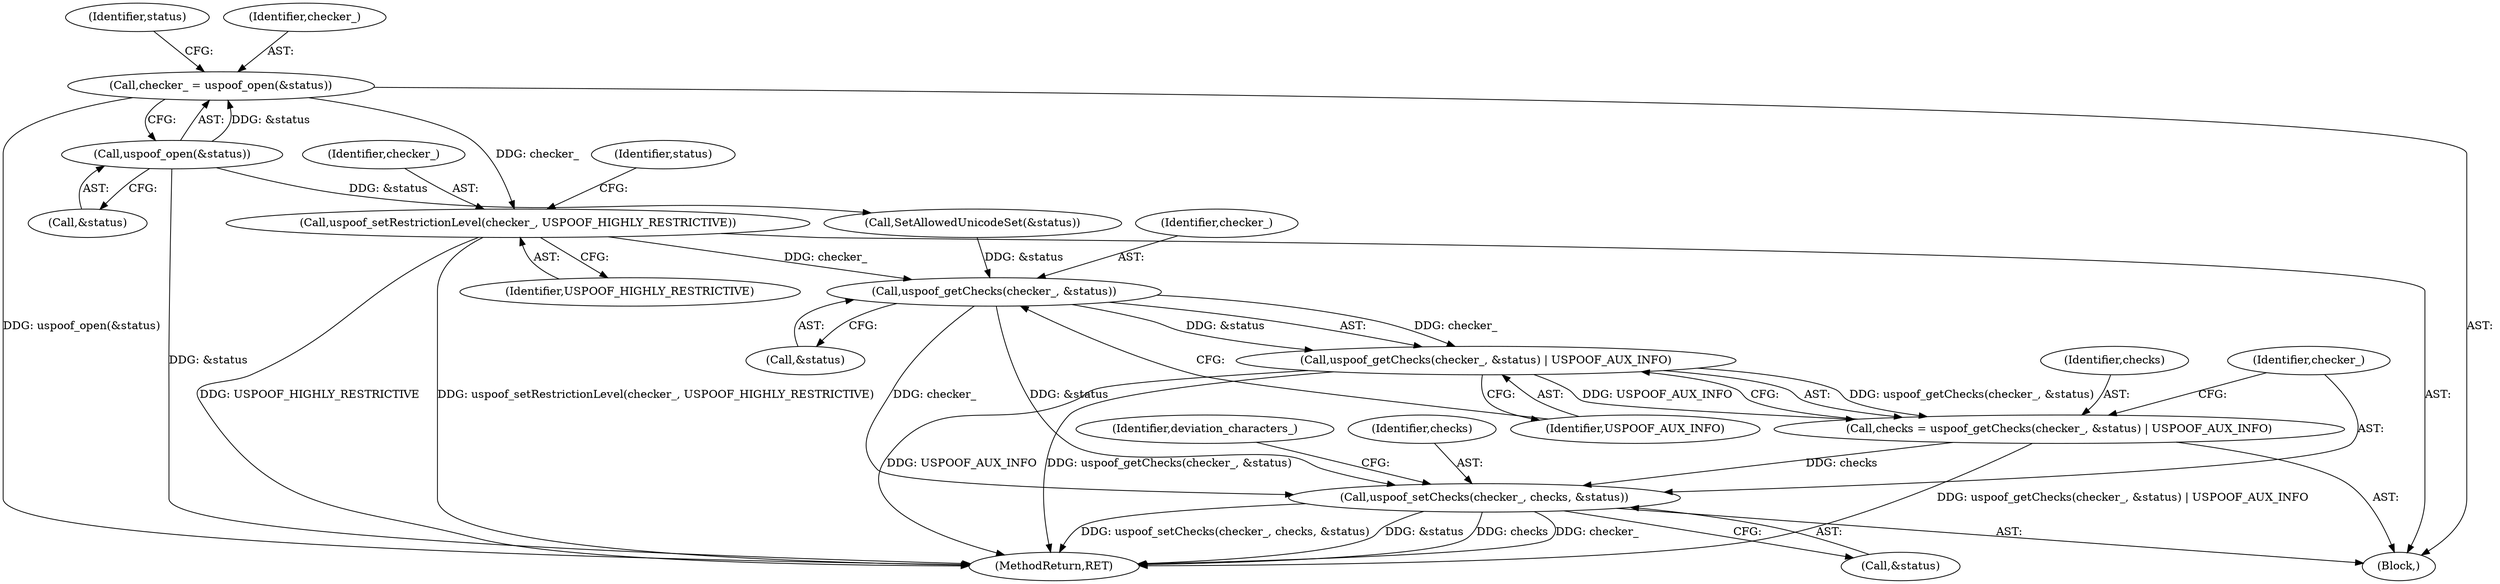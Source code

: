 digraph "0_Chrome_f8bc31acf099873ebc623e92908477f2e99c17f6@API" {
"1000112" [label="(Call,checker_ = uspoof_open(&status))"];
"1000114" [label="(Call,uspoof_open(&status))"];
"1000125" [label="(Call,uspoof_setRestrictionLevel(checker_, USPOOF_HIGHLY_RESTRICTIVE))"];
"1000135" [label="(Call,uspoof_getChecks(checker_, &status))"];
"1000134" [label="(Call,uspoof_getChecks(checker_, &status) | USPOOF_AUX_INFO)"];
"1000132" [label="(Call,checks = uspoof_getChecks(checker_, &status) | USPOOF_AUX_INFO)"];
"1000140" [label="(Call,uspoof_setChecks(checker_, checks, &status))"];
"1000119" [label="(Identifier,status)"];
"1000135" [label="(Call,uspoof_getChecks(checker_, &status))"];
"1000224" [label="(MethodReturn,RET)"];
"1000128" [label="(Call,SetAllowedUnicodeSet(&status))"];
"1000146" [label="(Identifier,deviation_characters_)"];
"1000115" [label="(Call,&status)"];
"1000142" [label="(Identifier,checks)"];
"1000127" [label="(Identifier,USPOOF_HIGHLY_RESTRICTIVE)"];
"1000132" [label="(Call,checks = uspoof_getChecks(checker_, &status) | USPOOF_AUX_INFO)"];
"1000130" [label="(Identifier,status)"];
"1000136" [label="(Identifier,checker_)"];
"1000107" [label="(Block,)"];
"1000125" [label="(Call,uspoof_setRestrictionLevel(checker_, USPOOF_HIGHLY_RESTRICTIVE))"];
"1000140" [label="(Call,uspoof_setChecks(checker_, checks, &status))"];
"1000143" [label="(Call,&status)"];
"1000134" [label="(Call,uspoof_getChecks(checker_, &status) | USPOOF_AUX_INFO)"];
"1000133" [label="(Identifier,checks)"];
"1000113" [label="(Identifier,checker_)"];
"1000141" [label="(Identifier,checker_)"];
"1000112" [label="(Call,checker_ = uspoof_open(&status))"];
"1000114" [label="(Call,uspoof_open(&status))"];
"1000126" [label="(Identifier,checker_)"];
"1000139" [label="(Identifier,USPOOF_AUX_INFO)"];
"1000137" [label="(Call,&status)"];
"1000112" -> "1000107"  [label="AST: "];
"1000112" -> "1000114"  [label="CFG: "];
"1000113" -> "1000112"  [label="AST: "];
"1000114" -> "1000112"  [label="AST: "];
"1000119" -> "1000112"  [label="CFG: "];
"1000112" -> "1000224"  [label="DDG: uspoof_open(&status)"];
"1000114" -> "1000112"  [label="DDG: &status"];
"1000112" -> "1000125"  [label="DDG: checker_"];
"1000114" -> "1000115"  [label="CFG: "];
"1000115" -> "1000114"  [label="AST: "];
"1000114" -> "1000224"  [label="DDG: &status"];
"1000114" -> "1000128"  [label="DDG: &status"];
"1000125" -> "1000107"  [label="AST: "];
"1000125" -> "1000127"  [label="CFG: "];
"1000126" -> "1000125"  [label="AST: "];
"1000127" -> "1000125"  [label="AST: "];
"1000130" -> "1000125"  [label="CFG: "];
"1000125" -> "1000224"  [label="DDG: uspoof_setRestrictionLevel(checker_, USPOOF_HIGHLY_RESTRICTIVE)"];
"1000125" -> "1000224"  [label="DDG: USPOOF_HIGHLY_RESTRICTIVE"];
"1000125" -> "1000135"  [label="DDG: checker_"];
"1000135" -> "1000134"  [label="AST: "];
"1000135" -> "1000137"  [label="CFG: "];
"1000136" -> "1000135"  [label="AST: "];
"1000137" -> "1000135"  [label="AST: "];
"1000139" -> "1000135"  [label="CFG: "];
"1000135" -> "1000134"  [label="DDG: checker_"];
"1000135" -> "1000134"  [label="DDG: &status"];
"1000128" -> "1000135"  [label="DDG: &status"];
"1000135" -> "1000140"  [label="DDG: checker_"];
"1000135" -> "1000140"  [label="DDG: &status"];
"1000134" -> "1000132"  [label="AST: "];
"1000134" -> "1000139"  [label="CFG: "];
"1000139" -> "1000134"  [label="AST: "];
"1000132" -> "1000134"  [label="CFG: "];
"1000134" -> "1000224"  [label="DDG: USPOOF_AUX_INFO"];
"1000134" -> "1000224"  [label="DDG: uspoof_getChecks(checker_, &status)"];
"1000134" -> "1000132"  [label="DDG: uspoof_getChecks(checker_, &status)"];
"1000134" -> "1000132"  [label="DDG: USPOOF_AUX_INFO"];
"1000132" -> "1000107"  [label="AST: "];
"1000133" -> "1000132"  [label="AST: "];
"1000141" -> "1000132"  [label="CFG: "];
"1000132" -> "1000224"  [label="DDG: uspoof_getChecks(checker_, &status) | USPOOF_AUX_INFO"];
"1000132" -> "1000140"  [label="DDG: checks"];
"1000140" -> "1000107"  [label="AST: "];
"1000140" -> "1000143"  [label="CFG: "];
"1000141" -> "1000140"  [label="AST: "];
"1000142" -> "1000140"  [label="AST: "];
"1000143" -> "1000140"  [label="AST: "];
"1000146" -> "1000140"  [label="CFG: "];
"1000140" -> "1000224"  [label="DDG: checks"];
"1000140" -> "1000224"  [label="DDG: checker_"];
"1000140" -> "1000224"  [label="DDG: uspoof_setChecks(checker_, checks, &status)"];
"1000140" -> "1000224"  [label="DDG: &status"];
}
